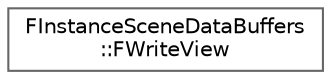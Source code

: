 digraph "Graphical Class Hierarchy"
{
 // INTERACTIVE_SVG=YES
 // LATEX_PDF_SIZE
  bgcolor="transparent";
  edge [fontname=Helvetica,fontsize=10,labelfontname=Helvetica,labelfontsize=10];
  node [fontname=Helvetica,fontsize=10,shape=box,height=0.2,width=0.4];
  rankdir="LR";
  Node0 [id="Node000000",label="FInstanceSceneDataBuffers\l::FWriteView",height=0.2,width=0.4,color="grey40", fillcolor="white", style="filled",URL="$d0/d5d/structFInstanceSceneDataBuffers_1_1FWriteView.html",tooltip=" "];
}
